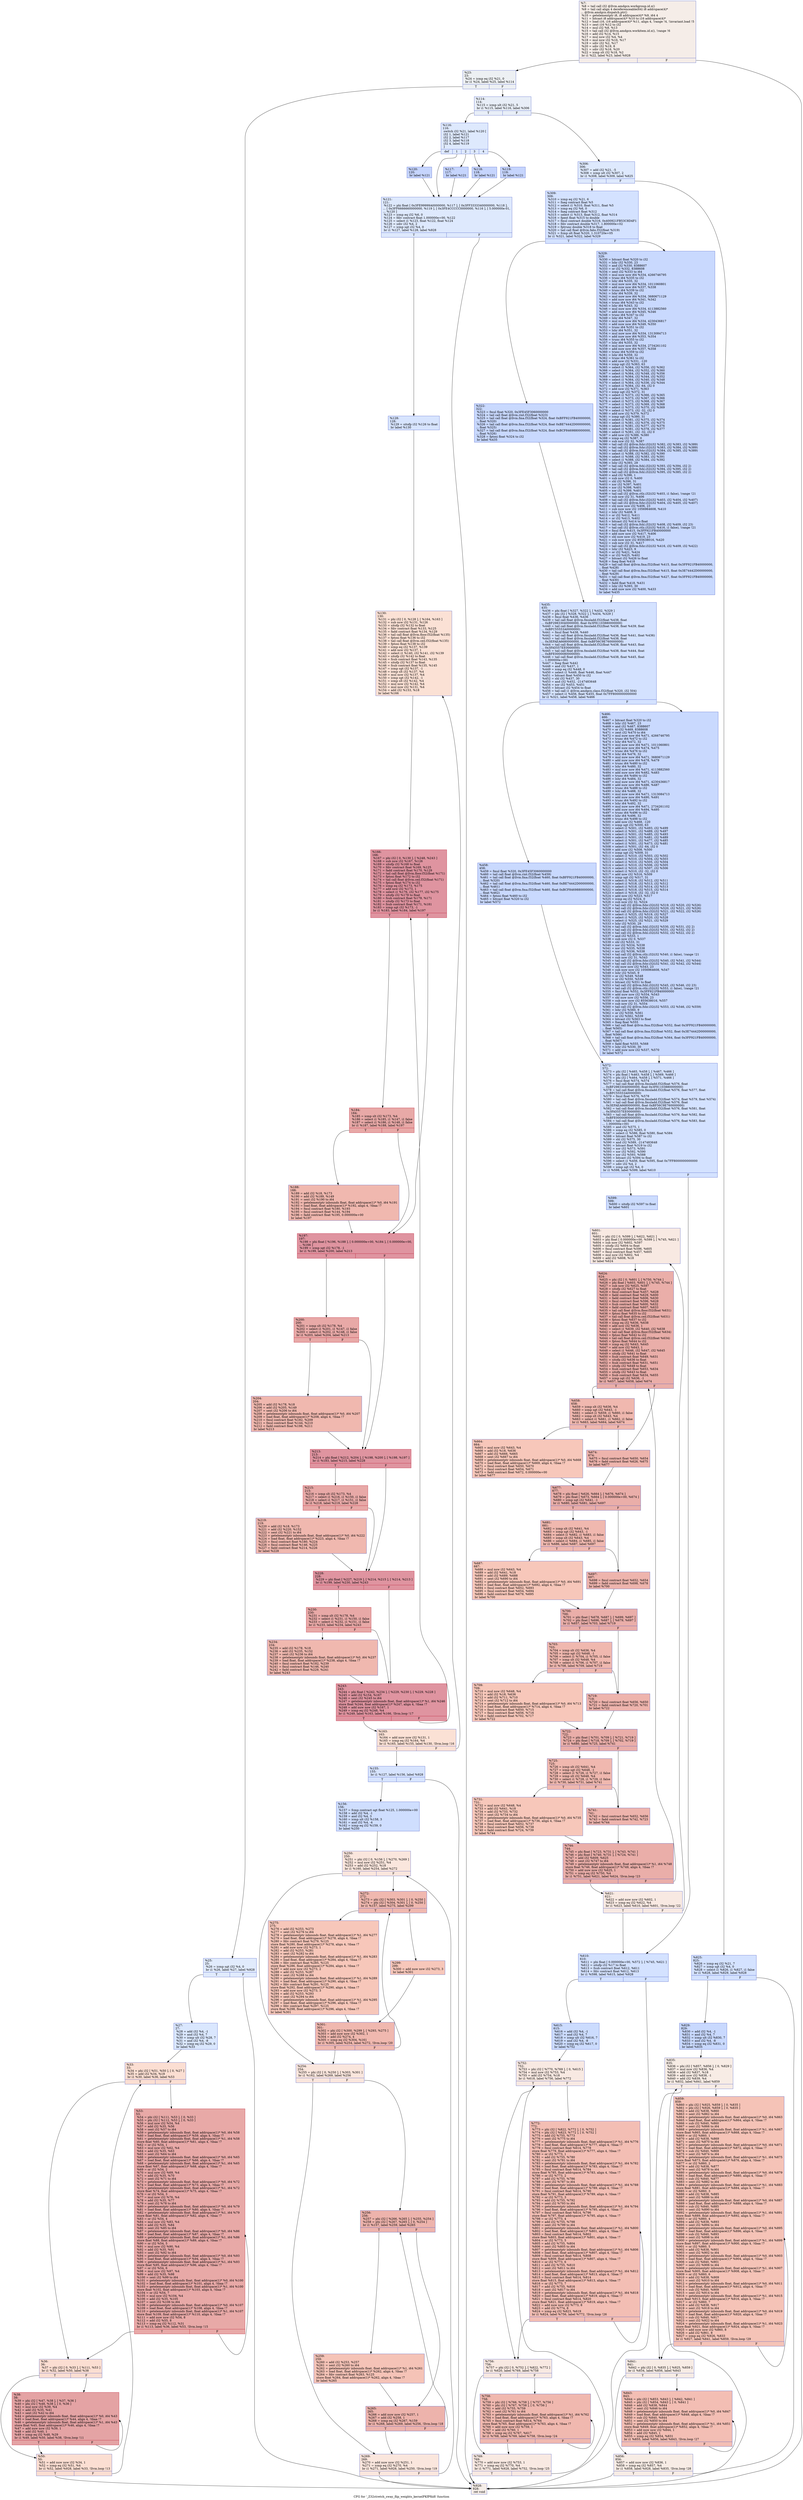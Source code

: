 digraph "CFG for '_Z32stretch_sway_flip_weights_kernelPKfPfiiifi' function" {
	label="CFG for '_Z32stretch_sway_flip_weights_kernelPKfPfiiifi' function";

	Node0x505f500 [shape=record,color="#3d50c3ff", style=filled, fillcolor="#e8d6cc70",label="{%7:\l  %8 = tail call i32 @llvm.amdgcn.workgroup.id.x()\l  %9 = tail call align 4 dereferenceable(64) i8 addrspace(4)*\l... @llvm.amdgcn.dispatch.ptr()\l  %10 = getelementptr i8, i8 addrspace(4)* %9, i64 4\l  %11 = bitcast i8 addrspace(4)* %10 to i16 addrspace(4)*\l  %12 = load i16, i16 addrspace(4)* %11, align 4, !range !4, !invariant.load !5\l  %13 = zext i16 %12 to i32\l  %14 = mul i32 %8, %13\l  %15 = tail call i32 @llvm.amdgcn.workitem.id.x(), !range !6\l  %16 = add i32 %14, %15\l  %17 = mul nsw i32 %4, %4\l  %18 = mul nsw i32 %16, %17\l  %19 = sdiv i32 %2, %17\l  %20 = sdiv i32 %19, 8\l  %21 = sdiv i32 %16, %20\l  %22 = icmp slt i32 %18, %2\l  br i1 %22, label %23, label %928\l|{<s0>T|<s1>F}}"];
	Node0x505f500:s0 -> Node0x5061740;
	Node0x505f500:s1 -> Node0x50617d0;
	Node0x5061740 [shape=record,color="#3d50c3ff", style=filled, fillcolor="#d6dce470",label="{%23:\l23:                                               \l  %24 = icmp eq i32 %21, 0\l  br i1 %24, label %25, label %114\l|{<s0>T|<s1>F}}"];
	Node0x5061740:s0 -> Node0x50619d0;
	Node0x5061740:s1 -> Node0x5061a20;
	Node0x50619d0 [shape=record,color="#3d50c3ff", style=filled, fillcolor="#bbd1f870",label="{%25:\l25:                                               \l  %26 = icmp sgt i32 %4, 0\l  br i1 %26, label %27, label %928\l|{<s0>T|<s1>F}}"];
	Node0x50619d0:s0 -> Node0x5061bf0;
	Node0x50619d0:s1 -> Node0x50617d0;
	Node0x5061bf0 [shape=record,color="#3d50c3ff", style=filled, fillcolor="#abc8fd70",label="{%27:\l27:                                               \l  %28 = add i32 %4, -1\l  %29 = and i32 %4, 7\l  %30 = icmp ult i32 %28, 7\l  %31 = and i32 %4, -8\l  %32 = icmp eq i32 %29, 0\l  br label %33\l}"];
	Node0x5061bf0 -> Node0x5061360;
	Node0x5061360 [shape=record,color="#3d50c3ff", style=filled, fillcolor="#f7b59970",label="{%33:\l33:                                               \l  %34 = phi i32 [ %51, %50 ], [ 0, %27 ]\l  %35 = add i32 %34, %18\l  br i1 %30, label %36, label %53\l|{<s0>T|<s1>F}}"];
	Node0x5061360:s0 -> Node0x5062430;
	Node0x5061360:s1 -> Node0x50624c0;
	Node0x5062430 [shape=record,color="#3d50c3ff", style=filled, fillcolor="#f7b59970",label="{%36:\l36:                                               \l  %37 = phi i32 [ 0, %33 ], [ %111, %53 ]\l  br i1 %32, label %50, label %38\l|{<s0>T|<s1>F}}"];
	Node0x5062430:s0 -> Node0x5062260;
	Node0x5062430:s1 -> Node0x50626e0;
	Node0x50626e0 [shape=record,color="#b70d28ff", style=filled, fillcolor="#c32e3170",label="{%38:\l38:                                               \l  %39 = phi i32 [ %47, %38 ], [ %37, %36 ]\l  %40 = phi i32 [ %48, %38 ], [ 0, %36 ]\l  %41 = mul nsw i32 %39, %4\l  %42 = add i32 %35, %41\l  %43 = sext i32 %42 to i64\l  %44 = getelementptr inbounds float, float addrspace(1)* %0, i64 %43\l  %45 = load float, float addrspace(1)* %44, align 4, !tbaa !7\l  %46 = getelementptr inbounds float, float addrspace(1)* %1, i64 %43\l  store float %45, float addrspace(1)* %46, align 4, !tbaa !7\l  %47 = add nuw nsw i32 %39, 1\l  %48 = add i32 %40, 1\l  %49 = icmp eq i32 %48, %29\l  br i1 %49, label %50, label %38, !llvm.loop !11\l|{<s0>T|<s1>F}}"];
	Node0x50626e0:s0 -> Node0x5062260;
	Node0x50626e0:s1 -> Node0x50626e0;
	Node0x5062260 [shape=record,color="#3d50c3ff", style=filled, fillcolor="#f7b59970",label="{%50:\l50:                                               \l  %51 = add nuw nsw i32 %34, 1\l  %52 = icmp eq i32 %51, %4\l  br i1 %52, label %928, label %33, !llvm.loop !13\l|{<s0>T|<s1>F}}"];
	Node0x5062260:s0 -> Node0x50617d0;
	Node0x5062260:s1 -> Node0x5061360;
	Node0x50624c0 [shape=record,color="#b70d28ff", style=filled, fillcolor="#ca3b3770",label="{%53:\l53:                                               \l  %54 = phi i32 [ %111, %53 ], [ 0, %33 ]\l  %55 = phi i32 [ %112, %53 ], [ 0, %33 ]\l  %56 = mul nsw i32 %54, %4\l  %57 = add i32 %35, %56\l  %58 = sext i32 %57 to i64\l  %59 = getelementptr inbounds float, float addrspace(1)* %0, i64 %58\l  %60 = load float, float addrspace(1)* %59, align 4, !tbaa !7\l  %61 = getelementptr inbounds float, float addrspace(1)* %1, i64 %58\l  store float %60, float addrspace(1)* %61, align 4, !tbaa !7\l  %62 = or i32 %54, 1\l  %63 = mul nsw i32 %62, %4\l  %64 = add i32 %35, %63\l  %65 = sext i32 %64 to i64\l  %66 = getelementptr inbounds float, float addrspace(1)* %0, i64 %65\l  %67 = load float, float addrspace(1)* %66, align 4, !tbaa !7\l  %68 = getelementptr inbounds float, float addrspace(1)* %1, i64 %65\l  store float %67, float addrspace(1)* %68, align 4, !tbaa !7\l  %69 = or i32 %54, 2\l  %70 = mul nsw i32 %69, %4\l  %71 = add i32 %35, %70\l  %72 = sext i32 %71 to i64\l  %73 = getelementptr inbounds float, float addrspace(1)* %0, i64 %72\l  %74 = load float, float addrspace(1)* %73, align 4, !tbaa !7\l  %75 = getelementptr inbounds float, float addrspace(1)* %1, i64 %72\l  store float %74, float addrspace(1)* %75, align 4, !tbaa !7\l  %76 = or i32 %54, 3\l  %77 = mul nsw i32 %76, %4\l  %78 = add i32 %35, %77\l  %79 = sext i32 %78 to i64\l  %80 = getelementptr inbounds float, float addrspace(1)* %0, i64 %79\l  %81 = load float, float addrspace(1)* %80, align 4, !tbaa !7\l  %82 = getelementptr inbounds float, float addrspace(1)* %1, i64 %79\l  store float %81, float addrspace(1)* %82, align 4, !tbaa !7\l  %83 = or i32 %54, 4\l  %84 = mul nsw i32 %83, %4\l  %85 = add i32 %35, %84\l  %86 = sext i32 %85 to i64\l  %87 = getelementptr inbounds float, float addrspace(1)* %0, i64 %86\l  %88 = load float, float addrspace(1)* %87, align 4, !tbaa !7\l  %89 = getelementptr inbounds float, float addrspace(1)* %1, i64 %86\l  store float %88, float addrspace(1)* %89, align 4, !tbaa !7\l  %90 = or i32 %54, 5\l  %91 = mul nsw i32 %90, %4\l  %92 = add i32 %35, %91\l  %93 = sext i32 %92 to i64\l  %94 = getelementptr inbounds float, float addrspace(1)* %0, i64 %93\l  %95 = load float, float addrspace(1)* %94, align 4, !tbaa !7\l  %96 = getelementptr inbounds float, float addrspace(1)* %1, i64 %93\l  store float %95, float addrspace(1)* %96, align 4, !tbaa !7\l  %97 = or i32 %54, 6\l  %98 = mul nsw i32 %97, %4\l  %99 = add i32 %35, %98\l  %100 = sext i32 %99 to i64\l  %101 = getelementptr inbounds float, float addrspace(1)* %0, i64 %100\l  %102 = load float, float addrspace(1)* %101, align 4, !tbaa !7\l  %103 = getelementptr inbounds float, float addrspace(1)* %1, i64 %100\l  store float %102, float addrspace(1)* %103, align 4, !tbaa !7\l  %104 = or i32 %54, 7\l  %105 = mul nsw i32 %104, %4\l  %106 = add i32 %35, %105\l  %107 = sext i32 %106 to i64\l  %108 = getelementptr inbounds float, float addrspace(1)* %0, i64 %107\l  %109 = load float, float addrspace(1)* %108, align 4, !tbaa !7\l  %110 = getelementptr inbounds float, float addrspace(1)* %1, i64 %107\l  store float %109, float addrspace(1)* %110, align 4, !tbaa !7\l  %111 = add nuw nsw i32 %54, 8\l  %112 = add i32 %55, 8\l  %113 = icmp eq i32 %112, %31\l  br i1 %113, label %36, label %53, !llvm.loop !15\l|{<s0>T|<s1>F}}"];
	Node0x50624c0:s0 -> Node0x5062430;
	Node0x50624c0:s1 -> Node0x50624c0;
	Node0x5061a20 [shape=record,color="#3d50c3ff", style=filled, fillcolor="#cbd8ee70",label="{%114:\l114:                                              \l  %115 = icmp ult i32 %21, 5\l  br i1 %115, label %116, label %306\l|{<s0>T|<s1>F}}"];
	Node0x5061a20:s0 -> Node0x5066560;
	Node0x5061a20:s1 -> Node0x50665b0;
	Node0x5066560 [shape=record,color="#3d50c3ff", style=filled, fillcolor="#b5cdfa70",label="{%116:\l116:                                              \l  switch i32 %21, label %120 [\l    i32 1, label %121\l    i32 2, label %117\l    i32 3, label %118\l    i32 4, label %119\l  ]\l|{<s0>def|<s1>1|<s2>2|<s3>3|<s4>4}}"];
	Node0x5066560:s0 -> Node0x50666f0;
	Node0x5066560:s1 -> Node0x5066740;
	Node0x5066560:s2 -> Node0x50667d0;
	Node0x5066560:s3 -> Node0x5066860;
	Node0x5066560:s4 -> Node0x50668f0;
	Node0x50667d0 [shape=record,color="#3d50c3ff", style=filled, fillcolor="#7ea1fa70",label="{%117:\l117:                                              \l  br label %121\l}"];
	Node0x50667d0 -> Node0x5066740;
	Node0x5066860 [shape=record,color="#3d50c3ff", style=filled, fillcolor="#7ea1fa70",label="{%118:\l118:                                              \l  br label %121\l}"];
	Node0x5066860 -> Node0x5066740;
	Node0x50668f0 [shape=record,color="#3d50c3ff", style=filled, fillcolor="#7ea1fa70",label="{%119:\l119:                                              \l  br label %121\l}"];
	Node0x50668f0 -> Node0x5066740;
	Node0x50666f0 [shape=record,color="#3d50c3ff", style=filled, fillcolor="#7ea1fa70",label="{%120:\l120:                                              \l  br label %121\l}"];
	Node0x50666f0 -> Node0x5066740;
	Node0x5066740 [shape=record,color="#3d50c3ff", style=filled, fillcolor="#b5cdfa70",label="{%121:\l121:                                              \l  %122 = phi float [ 0x3FE99999A0000000, %117 ], [ 0x3FF3333340000000, %118 ],\l... [ 0x3FF6666660000000, %119 ], [ 0x3FE4CCCCC0000000, %116 ], [ 5.000000e-01,\l... %120 ]\l  %123 = icmp eq i32 %6, 0\l  %124 = fdiv contract float 1.000000e+00, %122\l  %125 = select i1 %123, float %122, float %124\l  %126 = sdiv i32 %4, 2\l  %127 = icmp sgt i32 %4, 0\l  br i1 %127, label %128, label %928\l|{<s0>T|<s1>F}}"];
	Node0x5066740:s0 -> Node0x5067af0;
	Node0x5066740:s1 -> Node0x50617d0;
	Node0x5067af0 [shape=record,color="#3d50c3ff", style=filled, fillcolor="#a5c3fe70",label="{%128:\l128:                                              \l  %129 = sitofp i32 %126 to float\l  br label %130\l}"];
	Node0x5067af0 -> Node0x5064270;
	Node0x5064270 [shape=record,color="#3d50c3ff", style=filled, fillcolor="#f7bca170",label="{%130:\l130:                                              \l  %131 = phi i32 [ 0, %128 ], [ %164, %163 ]\l  %132 = sub nsw i32 %131, %126\l  %133 = sitofp i32 %132 to float\l  %134 = fdiv contract float %133, %125\l  %135 = fadd contract float %134, %129\l  %136 = tail call float @llvm.floor.f32(float %135)\l  %137 = fptosi float %136 to i32\l  %138 = tail call float @llvm.ceil.f32(float %135)\l  %139 = fptosi float %138 to i32\l  %140 = icmp eq i32 %137, %139\l  %141 = add nsw i32 %137, 1\l  %142 = select i1 %140, i32 %141, i32 %139\l  %143 = sitofp i32 %142 to float\l  %144 = fsub contract float %143, %135\l  %145 = sitofp i32 %137 to float\l  %146 = fsub contract float %135, %145\l  %147 = icmp sgt i32 %137, -1\l  %148 = icmp slt i32 %137, %4\l  %149 = mul nsw i32 %137, %4\l  %150 = icmp sgt i32 %142, -1\l  %151 = icmp slt i32 %142, %4\l  %152 = mul nsw i32 %142, %4\l  %153 = mul nsw i32 %131, %4\l  %154 = add i32 %153, %18\l  br label %166\l}"];
	Node0x5064270 -> Node0x50691f0;
	Node0x50692f0 [shape=record,color="#3d50c3ff", style=filled, fillcolor="#a5c3fe70",label="{%155:\l155:                                              \l  br i1 %127, label %156, label %928\l|{<s0>T|<s1>F}}"];
	Node0x50692f0:s0 -> Node0x5069380;
	Node0x50692f0:s1 -> Node0x50617d0;
	Node0x5069380 [shape=record,color="#3d50c3ff", style=filled, fillcolor="#93b5fe70",label="{%156:\l156:                                              \l  %157 = fcmp contract ogt float %125, 1.000000e+00\l  %158 = add i32 %4, -1\l  %159 = and i32 %4, 3\l  %160 = icmp ult i32 %158, 3\l  %161 = and i32 %4, -4\l  %162 = icmp eq i32 %159, 0\l  br label %250\l}"];
	Node0x5069380 -> Node0x5069810;
	Node0x5064330 [shape=record,color="#3d50c3ff", style=filled, fillcolor="#f7bca170",label="{%163:\l163:                                              \l  %164 = add nuw nsw i32 %131, 1\l  %165 = icmp eq i32 %164, %4\l  br i1 %165, label %155, label %130, !llvm.loop !16\l|{<s0>T|<s1>F}}"];
	Node0x5064330:s0 -> Node0x50692f0;
	Node0x5064330:s1 -> Node0x5064270;
	Node0x50691f0 [shape=record,color="#b70d28ff", style=filled, fillcolor="#b70d2870",label="{%166:\l166:                                              \l  %167 = phi i32 [ 0, %130 ], [ %248, %243 ]\l  %168 = sub nsw i32 %167, %126\l  %169 = sitofp i32 %168 to float\l  %170 = fdiv contract float %169, %125\l  %171 = fadd contract float %170, %129\l  %172 = tail call float @llvm.floor.f32(float %171)\l  %173 = fptosi float %172 to i32\l  %174 = tail call float @llvm.ceil.f32(float %171)\l  %175 = fptosi float %174 to i32\l  %176 = icmp eq i32 %173, %175\l  %177 = add nsw i32 %173, 1\l  %178 = select i1 %176, i32 %177, i32 %175\l  %179 = sitofp i32 %178 to float\l  %180 = fsub contract float %179, %171\l  %181 = sitofp i32 %173 to float\l  %182 = fsub contract float %171, %181\l  %183 = icmp sgt i32 %173, -1\l  br i1 %183, label %184, label %197\l|{<s0>T|<s1>F}}"];
	Node0x50691f0:s0 -> Node0x506a650;
	Node0x50691f0:s1 -> Node0x506a6e0;
	Node0x506a650 [shape=record,color="#b70d28ff", style=filled, fillcolor="#ca3b3770",label="{%184:\l184:                                              \l  %185 = icmp slt i32 %173, %4\l  %186 = select i1 %185, i1 %147, i1 false\l  %187 = select i1 %186, i1 %148, i1 false\l  br i1 %187, label %188, label %197\l|{<s0>T|<s1>F}}"];
	Node0x506a650:s0 -> Node0x506aa10;
	Node0x506a650:s1 -> Node0x506a6e0;
	Node0x506aa10 [shape=record,color="#3d50c3ff", style=filled, fillcolor="#dc5d4a70",label="{%188:\l188:                                              \l  %189 = add i32 %18, %173\l  %190 = add i32 %189, %149\l  %191 = sext i32 %190 to i64\l  %192 = getelementptr inbounds float, float addrspace(1)* %0, i64 %191\l  %193 = load float, float addrspace(1)* %192, align 4, !tbaa !7\l  %194 = fmul contract float %180, %193\l  %195 = fmul contract float %144, %194\l  %196 = fadd contract float %195, 0.000000e+00\l  br label %197\l}"];
	Node0x506aa10 -> Node0x506a6e0;
	Node0x506a6e0 [shape=record,color="#b70d28ff", style=filled, fillcolor="#b70d2870",label="{%197:\l197:                                              \l  %198 = phi float [ %196, %188 ], [ 0.000000e+00, %184 ], [ 0.000000e+00,\l... %166 ]\l  %199 = icmp sgt i32 %178, -1\l  br i1 %199, label %200, label %213\l|{<s0>T|<s1>F}}"];
	Node0x506a6e0:s0 -> Node0x506b160;
	Node0x506a6e0:s1 -> Node0x506b1b0;
	Node0x506b160 [shape=record,color="#b70d28ff", style=filled, fillcolor="#ca3b3770",label="{%200:\l200:                                              \l  %201 = icmp slt i32 %178, %4\l  %202 = select i1 %201, i1 %147, i1 false\l  %203 = select i1 %202, i1 %148, i1 false\l  br i1 %203, label %204, label %213\l|{<s0>T|<s1>F}}"];
	Node0x506b160:s0 -> Node0x506b4e0;
	Node0x506b160:s1 -> Node0x506b1b0;
	Node0x506b4e0 [shape=record,color="#3d50c3ff", style=filled, fillcolor="#dc5d4a70",label="{%204:\l204:                                              \l  %205 = add i32 %178, %18\l  %206 = add i32 %205, %149\l  %207 = sext i32 %206 to i64\l  %208 = getelementptr inbounds float, float addrspace(1)* %0, i64 %207\l  %209 = load float, float addrspace(1)* %208, align 4, !tbaa !7\l  %210 = fmul contract float %182, %209\l  %211 = fmul contract float %144, %210\l  %212 = fadd contract float %198, %211\l  br label %213\l}"];
	Node0x506b4e0 -> Node0x506b1b0;
	Node0x506b1b0 [shape=record,color="#b70d28ff", style=filled, fillcolor="#b70d2870",label="{%213:\l213:                                              \l  %214 = phi float [ %212, %204 ], [ %198, %200 ], [ %198, %197 ]\l  br i1 %183, label %215, label %228\l|{<s0>T|<s1>F}}"];
	Node0x506b1b0:s0 -> Node0x506bb70;
	Node0x506b1b0:s1 -> Node0x506bbc0;
	Node0x506bb70 [shape=record,color="#b70d28ff", style=filled, fillcolor="#ca3b3770",label="{%215:\l215:                                              \l  %216 = icmp slt i32 %173, %4\l  %217 = select i1 %216, i1 %150, i1 false\l  %218 = select i1 %217, i1 %151, i1 false\l  br i1 %218, label %219, label %228\l|{<s0>T|<s1>F}}"];
	Node0x506bb70:s0 -> Node0x506beb0;
	Node0x506bb70:s1 -> Node0x506bbc0;
	Node0x506beb0 [shape=record,color="#3d50c3ff", style=filled, fillcolor="#dc5d4a70",label="{%219:\l219:                                              \l  %220 = add i32 %18, %173\l  %221 = add i32 %220, %152\l  %222 = sext i32 %221 to i64\l  %223 = getelementptr inbounds float, float addrspace(1)* %0, i64 %222\l  %224 = load float, float addrspace(1)* %223, align 4, !tbaa !7\l  %225 = fmul contract float %180, %224\l  %226 = fmul contract float %146, %225\l  %227 = fadd contract float %214, %226\l  br label %228\l}"];
	Node0x506beb0 -> Node0x506bbc0;
	Node0x506bbc0 [shape=record,color="#b70d28ff", style=filled, fillcolor="#b70d2870",label="{%228:\l228:                                              \l  %229 = phi float [ %227, %219 ], [ %214, %215 ], [ %214, %213 ]\l  br i1 %199, label %230, label %243\l|{<s0>T|<s1>F}}"];
	Node0x506bbc0:s0 -> Node0x506c540;
	Node0x506bbc0:s1 -> Node0x5069b90;
	Node0x506c540 [shape=record,color="#b70d28ff", style=filled, fillcolor="#ca3b3770",label="{%230:\l230:                                              \l  %231 = icmp slt i32 %178, %4\l  %232 = select i1 %231, i1 %150, i1 false\l  %233 = select i1 %232, i1 %151, i1 false\l  br i1 %233, label %234, label %243\l|{<s0>T|<s1>F}}"];
	Node0x506c540:s0 -> Node0x506c830;
	Node0x506c540:s1 -> Node0x5069b90;
	Node0x506c830 [shape=record,color="#3d50c3ff", style=filled, fillcolor="#dc5d4a70",label="{%234:\l234:                                              \l  %235 = add i32 %178, %18\l  %236 = add i32 %235, %152\l  %237 = sext i32 %236 to i64\l  %238 = getelementptr inbounds float, float addrspace(1)* %0, i64 %237\l  %239 = load float, float addrspace(1)* %238, align 4, !tbaa !7\l  %240 = fmul contract float %182, %239\l  %241 = fmul contract float %146, %240\l  %242 = fadd contract float %229, %241\l  br label %243\l}"];
	Node0x506c830 -> Node0x5069b90;
	Node0x5069b90 [shape=record,color="#b70d28ff", style=filled, fillcolor="#b70d2870",label="{%243:\l243:                                              \l  %244 = phi float [ %242, %234 ], [ %229, %230 ], [ %229, %228 ]\l  %245 = add i32 %154, %167\l  %246 = sext i32 %245 to i64\l  %247 = getelementptr inbounds float, float addrspace(1)* %1, i64 %246\l  store float %244, float addrspace(1)* %247, align 4, !tbaa !7\l  %248 = add nuw nsw i32 %167, 1\l  %249 = icmp eq i32 %248, %4\l  br i1 %249, label %163, label %166, !llvm.loop !17\l|{<s0>T|<s1>F}}"];
	Node0x5069b90:s0 -> Node0x5064330;
	Node0x5069b90:s1 -> Node0x50691f0;
	Node0x5069810 [shape=record,color="#3d50c3ff", style=filled, fillcolor="#f3c7b170",label="{%250:\l250:                                              \l  %251 = phi i32 [ 0, %156 ], [ %270, %269 ]\l  %252 = mul nsw i32 %251, %4\l  %253 = add i32 %252, %18\l  br i1 %160, label %254, label %272\l|{<s0>T|<s1>F}}"];
	Node0x5069810:s0 -> Node0x506d560;
	Node0x5069810:s1 -> Node0x506d5f0;
	Node0x506d560 [shape=record,color="#3d50c3ff", style=filled, fillcolor="#f3c7b170",label="{%254:\l254:                                              \l  %255 = phi i32 [ 0, %250 ], [ %303, %301 ]\l  br i1 %162, label %269, label %256\l|{<s0>T|<s1>F}}"];
	Node0x506d560:s0 -> Node0x506d340;
	Node0x506d560:s1 -> Node0x506d870;
	Node0x506d870 [shape=record,color="#3d50c3ff", style=filled, fillcolor="#d6524470",label="{%256:\l256:                                              \l  %257 = phi i32 [ %266, %265 ], [ %255, %254 ]\l  %258 = phi i32 [ %267, %265 ], [ 0, %254 ]\l  br i1 %157, label %259, label %265\l|{<s0>T|<s1>F}}"];
	Node0x506d870:s0 -> Node0x5067ed0;
	Node0x506d870:s1 -> Node0x5067c70;
	Node0x5067ed0 [shape=record,color="#3d50c3ff", style=filled, fillcolor="#e8765c70",label="{%259:\l259:                                              \l  %260 = add i32 %253, %257\l  %261 = sext i32 %260 to i64\l  %262 = getelementptr inbounds float, float addrspace(1)* %1, i64 %261\l  %263 = load float, float addrspace(1)* %262, align 4, !tbaa !7\l  %264 = fdiv contract float %263, %125\l  store float %264, float addrspace(1)* %262, align 4, !tbaa !7\l  br label %265\l}"];
	Node0x5067ed0 -> Node0x5067c70;
	Node0x5067c70 [shape=record,color="#3d50c3ff", style=filled, fillcolor="#d6524470",label="{%265:\l265:                                              \l  %266 = add nuw nsw i32 %257, 1\l  %267 = add i32 %258, 1\l  %268 = icmp eq i32 %267, %159\l  br i1 %268, label %269, label %256, !llvm.loop !18\l|{<s0>T|<s1>F}}"];
	Node0x5067c70:s0 -> Node0x506d340;
	Node0x5067c70:s1 -> Node0x506d870;
	Node0x506d340 [shape=record,color="#3d50c3ff", style=filled, fillcolor="#f3c7b170",label="{%269:\l269:                                              \l  %270 = add nuw nsw i32 %251, 1\l  %271 = icmp eq i32 %270, %4\l  br i1 %271, label %928, label %250, !llvm.loop !19\l|{<s0>T|<s1>F}}"];
	Node0x506d340:s0 -> Node0x50617d0;
	Node0x506d340:s1 -> Node0x5069810;
	Node0x506d5f0 [shape=record,color="#3d50c3ff", style=filled, fillcolor="#dc5d4a70",label="{%272:\l272:                                              \l  %273 = phi i32 [ %303, %301 ], [ 0, %250 ]\l  %274 = phi i32 [ %304, %301 ], [ 0, %250 ]\l  br i1 %157, label %275, label %299\l|{<s0>T|<s1>F}}"];
	Node0x506d5f0:s0 -> Node0x506f000;
	Node0x506d5f0:s1 -> Node0x506f050;
	Node0x506f000 [shape=record,color="#3d50c3ff", style=filled, fillcolor="#ec7f6370",label="{%275:\l275:                                              \l  %276 = add i32 %253, %273\l  %277 = sext i32 %276 to i64\l  %278 = getelementptr inbounds float, float addrspace(1)* %1, i64 %277\l  %279 = load float, float addrspace(1)* %278, align 4, !tbaa !7\l  %280 = fdiv contract float %279, %125\l  store float %280, float addrspace(1)* %278, align 4, !tbaa !7\l  %281 = add nuw nsw i32 %273, 1\l  %282 = add i32 %253, %281\l  %283 = sext i32 %282 to i64\l  %284 = getelementptr inbounds float, float addrspace(1)* %1, i64 %283\l  %285 = load float, float addrspace(1)* %284, align 4, !tbaa !7\l  %286 = fdiv contract float %285, %125\l  store float %286, float addrspace(1)* %284, align 4, !tbaa !7\l  %287 = add nuw nsw i32 %273, 2\l  %288 = add i32 %253, %287\l  %289 = sext i32 %288 to i64\l  %290 = getelementptr inbounds float, float addrspace(1)* %1, i64 %289\l  %291 = load float, float addrspace(1)* %290, align 4, !tbaa !7\l  %292 = fdiv contract float %291, %125\l  store float %292, float addrspace(1)* %290, align 4, !tbaa !7\l  %293 = add nuw nsw i32 %273, 3\l  %294 = add i32 %253, %293\l  %295 = sext i32 %294 to i64\l  %296 = getelementptr inbounds float, float addrspace(1)* %1, i64 %295\l  %297 = load float, float addrspace(1)* %296, align 4, !tbaa !7\l  %298 = fdiv contract float %297, %125\l  store float %298, float addrspace(1)* %296, align 4, !tbaa !7\l  br label %301\l}"];
	Node0x506f000 -> Node0x506d730;
	Node0x506f050 [shape=record,color="#3d50c3ff", style=filled, fillcolor="#ec7f6370",label="{%299:\l299:                                              \l  %300 = add nuw nsw i32 %273, 3\l  br label %301\l}"];
	Node0x506f050 -> Node0x506d730;
	Node0x506d730 [shape=record,color="#3d50c3ff", style=filled, fillcolor="#dc5d4a70",label="{%301:\l301:                                              \l  %302 = phi i32 [ %300, %299 ], [ %293, %275 ]\l  %303 = add nuw nsw i32 %302, 1\l  %304 = add i32 %274, 4\l  %305 = icmp eq i32 %304, %161\l  br i1 %305, label %254, label %272, !llvm.loop !20\l|{<s0>T|<s1>F}}"];
	Node0x506d730:s0 -> Node0x506d560;
	Node0x506d730:s1 -> Node0x506d5f0;
	Node0x50665b0 [shape=record,color="#3d50c3ff", style=filled, fillcolor="#b5cdfa70",label="{%306:\l306:                                              \l  %307 = add i32 %21, -5\l  %308 = icmp ult i32 %307, 2\l  br i1 %308, label %309, label %825\l|{<s0>T|<s1>F}}"];
	Node0x50665b0:s0 -> Node0x5070620;
	Node0x50665b0:s1 -> Node0x5070670;
	Node0x5070620 [shape=record,color="#3d50c3ff", style=filled, fillcolor="#9ebeff70",label="{%309:\l309:                                              \l  %310 = icmp eq i32 %21, 6\l  %311 = fneg contract float %5\l  %312 = select i1 %310, float %311, float %5\l  %313 = icmp eq i32 %6, 0\l  %314 = fneg contract float %312\l  %315 = select i1 %313, float %312, float %314\l  %316 = fpext float %315 to double\l  %317 = fmul contract double %316, 0x400921FB53C8D4F1\l  %318 = fdiv contract double %317, 1.800000e+02\l  %319 = fptrunc double %318 to float\l  %320 = tail call float @llvm.fabs.f32(float %319)\l  %321 = fcmp olt float %320, 1.310720e+05\l  br i1 %321, label %322, label %329\l|{<s0>T|<s1>F}}"];
	Node0x5070620:s0 -> Node0x5070f60;
	Node0x5070620:s1 -> Node0x5070ff0;
	Node0x5070f60 [shape=record,color="#3d50c3ff", style=filled, fillcolor="#85a8fc70",label="{%322:\l322:                                              \l  %323 = fmul float %320, 0x3FE45F3060000000\l  %324 = tail call float @llvm.rint.f32(float %323)\l  %325 = tail call float @llvm.fma.f32(float %324, float 0xBFF921FB40000000,\l... float %320)\l  %326 = tail call float @llvm.fma.f32(float %324, float 0xBE74442D00000000,\l... float %325)\l  %327 = tail call float @llvm.fma.f32(float %324, float 0xBCF8469880000000,\l... float %326)\l  %328 = fptosi float %324 to i32\l  br label %435\l}"];
	Node0x5070f60 -> Node0x50719d0;
	Node0x5070ff0 [shape=record,color="#3d50c3ff", style=filled, fillcolor="#85a8fc70",label="{%329:\l329:                                              \l  %330 = bitcast float %320 to i32\l  %331 = lshr i32 %330, 23\l  %332 = and i32 %330, 8388607\l  %333 = or i32 %332, 8388608\l  %334 = zext i32 %333 to i64\l  %335 = mul nuw nsw i64 %334, 4266746795\l  %336 = trunc i64 %335 to i32\l  %337 = lshr i64 %335, 32\l  %338 = mul nuw nsw i64 %334, 1011060801\l  %339 = add nuw nsw i64 %337, %338\l  %340 = trunc i64 %339 to i32\l  %341 = lshr i64 %339, 32\l  %342 = mul nuw nsw i64 %334, 3680671129\l  %343 = add nuw nsw i64 %341, %342\l  %344 = trunc i64 %343 to i32\l  %345 = lshr i64 %343, 32\l  %346 = mul nuw nsw i64 %334, 4113882560\l  %347 = add nuw nsw i64 %345, %346\l  %348 = trunc i64 %347 to i32\l  %349 = lshr i64 %347, 32\l  %350 = mul nuw nsw i64 %334, 4230436817\l  %351 = add nuw nsw i64 %349, %350\l  %352 = trunc i64 %351 to i32\l  %353 = lshr i64 %351, 32\l  %354 = mul nuw nsw i64 %334, 1313084713\l  %355 = add nuw nsw i64 %353, %354\l  %356 = trunc i64 %355 to i32\l  %357 = lshr i64 %355, 32\l  %358 = mul nuw nsw i64 %334, 2734261102\l  %359 = add nuw nsw i64 %357, %358\l  %360 = trunc i64 %359 to i32\l  %361 = lshr i64 %359, 32\l  %362 = trunc i64 %361 to i32\l  %363 = add nsw i32 %331, -120\l  %364 = icmp ugt i32 %363, 63\l  %365 = select i1 %364, i32 %356, i32 %362\l  %366 = select i1 %364, i32 %352, i32 %360\l  %367 = select i1 %364, i32 %348, i32 %356\l  %368 = select i1 %364, i32 %344, i32 %352\l  %369 = select i1 %364, i32 %340, i32 %348\l  %370 = select i1 %364, i32 %336, i32 %344\l  %371 = select i1 %364, i32 -64, i32 0\l  %372 = add nsw i32 %371, %363\l  %373 = icmp ugt i32 %372, 31\l  %374 = select i1 %373, i32 %366, i32 %365\l  %375 = select i1 %373, i32 %367, i32 %366\l  %376 = select i1 %373, i32 %368, i32 %367\l  %377 = select i1 %373, i32 %369, i32 %368\l  %378 = select i1 %373, i32 %370, i32 %369\l  %379 = select i1 %373, i32 -32, i32 0\l  %380 = add nsw i32 %379, %372\l  %381 = icmp ugt i32 %380, 31\l  %382 = select i1 %381, i32 %375, i32 %374\l  %383 = select i1 %381, i32 %376, i32 %375\l  %384 = select i1 %381, i32 %377, i32 %376\l  %385 = select i1 %381, i32 %378, i32 %377\l  %386 = select i1 %381, i32 -32, i32 0\l  %387 = add nsw i32 %386, %380\l  %388 = icmp eq i32 %387, 0\l  %389 = sub nsw i32 32, %387\l  %390 = tail call i32 @llvm.fshr.i32(i32 %382, i32 %383, i32 %389)\l  %391 = tail call i32 @llvm.fshr.i32(i32 %383, i32 %384, i32 %389)\l  %392 = tail call i32 @llvm.fshr.i32(i32 %384, i32 %385, i32 %389)\l  %393 = select i1 %388, i32 %382, i32 %390\l  %394 = select i1 %388, i32 %383, i32 %391\l  %395 = select i1 %388, i32 %384, i32 %392\l  %396 = lshr i32 %393, 29\l  %397 = tail call i32 @llvm.fshl.i32(i32 %393, i32 %394, i32 2)\l  %398 = tail call i32 @llvm.fshl.i32(i32 %394, i32 %395, i32 2)\l  %399 = tail call i32 @llvm.fshl.i32(i32 %395, i32 %385, i32 2)\l  %400 = and i32 %396, 1\l  %401 = sub nsw i32 0, %400\l  %402 = shl i32 %396, 31\l  %403 = xor i32 %397, %401\l  %404 = xor i32 %398, %401\l  %405 = xor i32 %399, %401\l  %406 = tail call i32 @llvm.ctlz.i32(i32 %403, i1 false), !range !21\l  %407 = sub nsw i32 31, %406\l  %408 = tail call i32 @llvm.fshr.i32(i32 %403, i32 %404, i32 %407)\l  %409 = tail call i32 @llvm.fshr.i32(i32 %404, i32 %405, i32 %407)\l  %410 = shl nuw nsw i32 %406, 23\l  %411 = sub nuw nsw i32 1056964608, %410\l  %412 = lshr i32 %408, 9\l  %413 = or i32 %412, %411\l  %414 = or i32 %413, %402\l  %415 = bitcast i32 %414 to float\l  %416 = tail call i32 @llvm.fshl.i32(i32 %408, i32 %409, i32 23)\l  %417 = tail call i32 @llvm.ctlz.i32(i32 %416, i1 false), !range !21\l  %418 = fmul float %415, 0x3FF921FB40000000\l  %419 = add nuw nsw i32 %417, %406\l  %420 = shl nuw nsw i32 %419, 23\l  %421 = sub nuw nsw i32 855638016, %420\l  %422 = sub nsw i32 31, %417\l  %423 = tail call i32 @llvm.fshr.i32(i32 %416, i32 %409, i32 %422)\l  %424 = lshr i32 %423, 9\l  %425 = or i32 %421, %424\l  %426 = or i32 %425, %402\l  %427 = bitcast i32 %426 to float\l  %428 = fneg float %418\l  %429 = tail call float @llvm.fma.f32(float %415, float 0x3FF921FB40000000,\l... float %428)\l  %430 = tail call float @llvm.fma.f32(float %415, float 0x3E74442D00000000,\l... float %429)\l  %431 = tail call float @llvm.fma.f32(float %427, float 0x3FF921FB40000000,\l... float %430)\l  %432 = fadd float %418, %431\l  %433 = lshr i32 %393, 30\l  %434 = add nuw nsw i32 %400, %433\l  br label %435\l}"];
	Node0x5070ff0 -> Node0x50719d0;
	Node0x50719d0 [shape=record,color="#3d50c3ff", style=filled, fillcolor="#9ebeff70",label="{%435:\l435:                                              \l  %436 = phi float [ %327, %322 ], [ %432, %329 ]\l  %437 = phi i32 [ %328, %322 ], [ %434, %329 ]\l  %438 = fmul float %436, %436\l  %439 = tail call float @llvm.fmuladd.f32(float %438, float\l... 0xBF29833040000000, float 0x3F81103880000000)\l  %440 = tail call float @llvm.fmuladd.f32(float %438, float %439, float\l... 0xBFC55553A0000000)\l  %441 = fmul float %438, %440\l  %442 = tail call float @llvm.fmuladd.f32(float %436, float %441, float %436)\l  %443 = tail call float @llvm.fmuladd.f32(float %438, float\l... 0x3EFAEA6680000000, float 0xBF56C9E760000000)\l  %444 = tail call float @llvm.fmuladd.f32(float %438, float %443, float\l... 0x3FA5557EE0000000)\l  %445 = tail call float @llvm.fmuladd.f32(float %438, float %444, float\l... 0xBFE0000080000000)\l  %446 = tail call float @llvm.fmuladd.f32(float %438, float %445, float\l... 1.000000e+00)\l  %447 = fneg float %442\l  %448 = and i32 %437, 1\l  %449 = icmp eq i32 %448, 0\l  %450 = select i1 %449, float %446, float %447\l  %451 = bitcast float %450 to i32\l  %452 = shl i32 %437, 30\l  %453 = and i32 %452, -2147483648\l  %454 = xor i32 %453, %451\l  %455 = bitcast i32 %454 to float\l  %456 = tail call i1 @llvm.amdgcn.class.f32(float %320, i32 504)\l  %457 = select i1 %456, float %455, float 0x7FF8000000000000\l  br i1 %321, label %458, label %466\l|{<s0>T|<s1>F}}"];
	Node0x50719d0:s0 -> Node0x5078570;
	Node0x50719d0:s1 -> Node0x5078600;
	Node0x5078570 [shape=record,color="#3d50c3ff", style=filled, fillcolor="#85a8fc70",label="{%458:\l458:                                              \l  %459 = fmul float %320, 0x3FE45F3060000000\l  %460 = tail call float @llvm.rint.f32(float %459)\l  %461 = tail call float @llvm.fma.f32(float %460, float 0xBFF921FB40000000,\l... float %320)\l  %462 = tail call float @llvm.fma.f32(float %460, float 0xBE74442D00000000,\l... float %461)\l  %463 = tail call float @llvm.fma.f32(float %460, float 0xBCF8469880000000,\l... float %462)\l  %464 = fptosi float %460 to i32\l  %465 = bitcast float %320 to i32\l  br label %572\l}"];
	Node0x5078570 -> Node0x5078d90;
	Node0x5078600 [shape=record,color="#3d50c3ff", style=filled, fillcolor="#85a8fc70",label="{%466:\l466:                                              \l  %467 = bitcast float %320 to i32\l  %468 = lshr i32 %467, 23\l  %469 = and i32 %467, 8388607\l  %470 = or i32 %469, 8388608\l  %471 = zext i32 %470 to i64\l  %472 = mul nuw nsw i64 %471, 4266746795\l  %473 = trunc i64 %472 to i32\l  %474 = lshr i64 %472, 32\l  %475 = mul nuw nsw i64 %471, 1011060801\l  %476 = add nuw nsw i64 %474, %475\l  %477 = trunc i64 %476 to i32\l  %478 = lshr i64 %476, 32\l  %479 = mul nuw nsw i64 %471, 3680671129\l  %480 = add nuw nsw i64 %478, %479\l  %481 = trunc i64 %480 to i32\l  %482 = lshr i64 %480, 32\l  %483 = mul nuw nsw i64 %471, 4113882560\l  %484 = add nuw nsw i64 %482, %483\l  %485 = trunc i64 %484 to i32\l  %486 = lshr i64 %484, 32\l  %487 = mul nuw nsw i64 %471, 4230436817\l  %488 = add nuw nsw i64 %486, %487\l  %489 = trunc i64 %488 to i32\l  %490 = lshr i64 %488, 32\l  %491 = mul nuw nsw i64 %471, 1313084713\l  %492 = add nuw nsw i64 %490, %491\l  %493 = trunc i64 %492 to i32\l  %494 = lshr i64 %492, 32\l  %495 = mul nuw nsw i64 %471, 2734261102\l  %496 = add nuw nsw i64 %494, %495\l  %497 = trunc i64 %496 to i32\l  %498 = lshr i64 %496, 32\l  %499 = trunc i64 %498 to i32\l  %500 = add nsw i32 %468, -120\l  %501 = icmp ugt i32 %500, 63\l  %502 = select i1 %501, i32 %493, i32 %499\l  %503 = select i1 %501, i32 %489, i32 %497\l  %504 = select i1 %501, i32 %485, i32 %493\l  %505 = select i1 %501, i32 %481, i32 %489\l  %506 = select i1 %501, i32 %477, i32 %485\l  %507 = select i1 %501, i32 %473, i32 %481\l  %508 = select i1 %501, i32 -64, i32 0\l  %509 = add nsw i32 %508, %500\l  %510 = icmp ugt i32 %509, 31\l  %511 = select i1 %510, i32 %503, i32 %502\l  %512 = select i1 %510, i32 %504, i32 %503\l  %513 = select i1 %510, i32 %505, i32 %504\l  %514 = select i1 %510, i32 %506, i32 %505\l  %515 = select i1 %510, i32 %507, i32 %506\l  %516 = select i1 %510, i32 -32, i32 0\l  %517 = add nsw i32 %516, %509\l  %518 = icmp ugt i32 %517, 31\l  %519 = select i1 %518, i32 %512, i32 %511\l  %520 = select i1 %518, i32 %513, i32 %512\l  %521 = select i1 %518, i32 %514, i32 %513\l  %522 = select i1 %518, i32 %515, i32 %514\l  %523 = select i1 %518, i32 -32, i32 0\l  %524 = add nsw i32 %523, %517\l  %525 = icmp eq i32 %524, 0\l  %526 = sub nsw i32 32, %524\l  %527 = tail call i32 @llvm.fshr.i32(i32 %519, i32 %520, i32 %526)\l  %528 = tail call i32 @llvm.fshr.i32(i32 %520, i32 %521, i32 %526)\l  %529 = tail call i32 @llvm.fshr.i32(i32 %521, i32 %522, i32 %526)\l  %530 = select i1 %525, i32 %519, i32 %527\l  %531 = select i1 %525, i32 %520, i32 %528\l  %532 = select i1 %525, i32 %521, i32 %529\l  %533 = lshr i32 %530, 29\l  %534 = tail call i32 @llvm.fshl.i32(i32 %530, i32 %531, i32 2)\l  %535 = tail call i32 @llvm.fshl.i32(i32 %531, i32 %532, i32 2)\l  %536 = tail call i32 @llvm.fshl.i32(i32 %532, i32 %522, i32 2)\l  %537 = and i32 %533, 1\l  %538 = sub nsw i32 0, %537\l  %539 = shl i32 %533, 31\l  %540 = xor i32 %534, %538\l  %541 = xor i32 %535, %538\l  %542 = xor i32 %536, %538\l  %543 = tail call i32 @llvm.ctlz.i32(i32 %540, i1 false), !range !21\l  %544 = sub nsw i32 31, %543\l  %545 = tail call i32 @llvm.fshr.i32(i32 %540, i32 %541, i32 %544)\l  %546 = tail call i32 @llvm.fshr.i32(i32 %541, i32 %542, i32 %544)\l  %547 = shl nuw nsw i32 %543, 23\l  %548 = sub nuw nsw i32 1056964608, %547\l  %549 = lshr i32 %545, 9\l  %550 = or i32 %549, %548\l  %551 = or i32 %550, %539\l  %552 = bitcast i32 %551 to float\l  %553 = tail call i32 @llvm.fshl.i32(i32 %545, i32 %546, i32 23)\l  %554 = tail call i32 @llvm.ctlz.i32(i32 %553, i1 false), !range !21\l  %555 = fmul float %552, 0x3FF921FB40000000\l  %556 = add nuw nsw i32 %554, %543\l  %557 = shl nuw nsw i32 %556, 23\l  %558 = sub nuw nsw i32 855638016, %557\l  %559 = sub nsw i32 31, %554\l  %560 = tail call i32 @llvm.fshr.i32(i32 %553, i32 %546, i32 %559)\l  %561 = lshr i32 %560, 9\l  %562 = or i32 %558, %561\l  %563 = or i32 %562, %539\l  %564 = bitcast i32 %563 to float\l  %565 = fneg float %555\l  %566 = tail call float @llvm.fma.f32(float %552, float 0x3FF921FB40000000,\l... float %565)\l  %567 = tail call float @llvm.fma.f32(float %552, float 0x3E74442D00000000,\l... float %566)\l  %568 = tail call float @llvm.fma.f32(float %564, float 0x3FF921FB40000000,\l... float %567)\l  %569 = fadd float %555, %568\l  %570 = lshr i32 %530, 30\l  %571 = add nuw nsw i32 %537, %570\l  br label %572\l}"];
	Node0x5078600 -> Node0x5078d90;
	Node0x5078d90 [shape=record,color="#3d50c3ff", style=filled, fillcolor="#9ebeff70",label="{%572:\l572:                                              \l  %573 = phi i32 [ %465, %458 ], [ %467, %466 ]\l  %574 = phi float [ %463, %458 ], [ %569, %466 ]\l  %575 = phi i32 [ %464, %458 ], [ %571, %466 ]\l  %576 = fmul float %574, %574\l  %577 = tail call float @llvm.fmuladd.f32(float %576, float\l... 0xBF29833040000000, float 0x3F81103880000000)\l  %578 = tail call float @llvm.fmuladd.f32(float %576, float %577, float\l... 0xBFC55553A0000000)\l  %579 = fmul float %576, %578\l  %580 = tail call float @llvm.fmuladd.f32(float %574, float %579, float %574)\l  %581 = tail call float @llvm.fmuladd.f32(float %576, float\l... 0x3EFAEA6680000000, float 0xBF56C9E760000000)\l  %582 = tail call float @llvm.fmuladd.f32(float %576, float %581, float\l... 0x3FA5557EE0000000)\l  %583 = tail call float @llvm.fmuladd.f32(float %576, float %582, float\l... 0xBFE0000080000000)\l  %584 = tail call float @llvm.fmuladd.f32(float %576, float %583, float\l... 1.000000e+00)\l  %585 = and i32 %575, 1\l  %586 = icmp eq i32 %585, 0\l  %587 = select i1 %586, float %580, float %584\l  %588 = bitcast float %587 to i32\l  %589 = shl i32 %575, 30\l  %590 = and i32 %589, -2147483648\l  %591 = bitcast float %319 to i32\l  %592 = xor i32 %573, %591\l  %593 = xor i32 %592, %590\l  %594 = xor i32 %593, %588\l  %595 = bitcast i32 %594 to float\l  %596 = select i1 %456, float %595, float 0x7FF8000000000000\l  %597 = sdiv i32 %4, 2\l  %598 = icmp sgt i32 %4, 0\l  br i1 %598, label %599, label %610\l|{<s0>T|<s1>F}}"];
	Node0x5078d90:s0 -> Node0x507f730;
	Node0x5078d90:s1 -> Node0x507f780;
	Node0x507f730 [shape=record,color="#3d50c3ff", style=filled, fillcolor="#8caffe70",label="{%599:\l599:                                              \l  %600 = sitofp i32 %597 to float\l  br label %601\l}"];
	Node0x507f730 -> Node0x507f930;
	Node0x507f930 [shape=record,color="#3d50c3ff", style=filled, fillcolor="#efcebd70",label="{%601:\l601:                                              \l  %602 = phi i32 [ 0, %599 ], [ %622, %621 ]\l  %603 = phi float [ 0.000000e+00, %599 ], [ %745, %621 ]\l  %604 = sub nsw i32 %602, %597\l  %605 = sitofp i32 %604 to float\l  %606 = fmul contract float %596, %605\l  %607 = fmul contract float %457, %605\l  %608 = mul nsw i32 %602, %4\l  %609 = add i32 %608, %18\l  br label %624\l}"];
	Node0x507f930 -> Node0x507ff60;
	Node0x507f780 [shape=record,color="#3d50c3ff", style=filled, fillcolor="#9ebeff70",label="{%610:\l610:                                              \l  %611 = phi float [ 0.000000e+00, %572 ], [ %745, %621 ]\l  %612 = sitofp i32 %17 to float\l  %613 = fsub contract float %612, %611\l  %614 = fdiv contract float %612, %613\l  br i1 %598, label %615, label %928\l|{<s0>T|<s1>F}}"];
	Node0x507f780:s0 -> Node0x50802a0;
	Node0x507f780:s1 -> Node0x50617d0;
	Node0x50802a0 [shape=record,color="#3d50c3ff", style=filled, fillcolor="#8caffe70",label="{%615:\l615:                                              \l  %616 = add i32 %4, -1\l  %617 = and i32 %4, 7\l  %618 = icmp ult i32 %616, 7\l  %619 = and i32 %4, -8\l  %620 = icmp eq i32 %617, 0\l  br label %752\l}"];
	Node0x50802a0 -> Node0x5080670;
	Node0x507f9f0 [shape=record,color="#3d50c3ff", style=filled, fillcolor="#efcebd70",label="{%621:\l621:                                              \l  %622 = add nuw nsw i32 %602, 1\l  %623 = icmp eq i32 %622, %4\l  br i1 %623, label %610, label %601, !llvm.loop !22\l|{<s0>T|<s1>F}}"];
	Node0x507f9f0:s0 -> Node0x507f780;
	Node0x507f9f0:s1 -> Node0x507f930;
	Node0x507ff60 [shape=record,color="#3d50c3ff", style=filled, fillcolor="#d0473d70",label="{%624:\l624:                                              \l  %625 = phi i32 [ 0, %601 ], [ %750, %744 ]\l  %626 = phi float [ %603, %601 ], [ %745, %744 ]\l  %627 = sub nsw i32 %625, %597\l  %628 = sitofp i32 %627 to float\l  %629 = fmul contract float %457, %628\l  %630 = fadd contract float %629, %600\l  %631 = fadd contract float %606, %630\l  %632 = fmul contract float %596, %628\l  %633 = fsub contract float %600, %632\l  %634 = fadd contract float %607, %633\l  %635 = tail call float @llvm.floor.f32(float %631)\l  %636 = fptosi float %635 to i32\l  %637 = tail call float @llvm.ceil.f32(float %631)\l  %638 = fptosi float %637 to i32\l  %639 = icmp eq i32 %636, %638\l  %640 = add nsw i32 %636, 1\l  %641 = select i1 %639, i32 %640, i32 %638\l  %642 = tail call float @llvm.floor.f32(float %634)\l  %643 = fptosi float %642 to i32\l  %644 = tail call float @llvm.ceil.f32(float %634)\l  %645 = fptosi float %644 to i32\l  %646 = icmp eq i32 %643, %645\l  %647 = add nsw i32 %643, 1\l  %648 = select i1 %646, i32 %647, i32 %645\l  %649 = sitofp i32 %641 to float\l  %650 = fsub contract float %649, %631\l  %651 = sitofp i32 %636 to float\l  %652 = fsub contract float %631, %651\l  %653 = sitofp i32 %648 to float\l  %654 = fsub contract float %653, %634\l  %655 = sitofp i32 %643 to float\l  %656 = fsub contract float %634, %655\l  %657 = icmp sgt i32 %636, -1\l  br i1 %657, label %658, label %674\l|{<s0>T|<s1>F}}"];
	Node0x507ff60:s0 -> Node0x5082830;
	Node0x507ff60:s1 -> Node0x5082880;
	Node0x5082830 [shape=record,color="#3d50c3ff", style=filled, fillcolor="#dc5d4a70",label="{%658:\l658:                                              \l  %659 = icmp slt i32 %636, %4\l  %660 = icmp sgt i32 %643, -1\l  %661 = select i1 %659, i1 %660, i1 false\l  %662 = icmp slt i32 %643, %4\l  %663 = select i1 %661, i1 %662, i1 false\l  br i1 %663, label %664, label %674\l|{<s0>T|<s1>F}}"];
	Node0x5082830:s0 -> Node0x5082cd0;
	Node0x5082830:s1 -> Node0x5082880;
	Node0x5082cd0 [shape=record,color="#3d50c3ff", style=filled, fillcolor="#ec7f6370",label="{%664:\l664:                                              \l  %665 = mul nsw i32 %643, %4\l  %666 = add i32 %18, %636\l  %667 = add i32 %666, %665\l  %668 = sext i32 %667 to i64\l  %669 = getelementptr inbounds float, float addrspace(1)* %0, i64 %668\l  %670 = load float, float addrspace(1)* %669, align 4, !tbaa !7\l  %671 = fmul contract float %650, %670\l  %672 = fmul contract float %654, %671\l  %673 = fadd contract float %672, 0.000000e+00\l  br label %677\l}"];
	Node0x5082cd0 -> Node0x50832b0;
	Node0x5082880 [shape=record,color="#3d50c3ff", style=filled, fillcolor="#d8564670",label="{%674:\l674:                                              \l  %675 = fmul contract float %650, %654\l  %676 = fadd contract float %626, %675\l  br label %677\l}"];
	Node0x5082880 -> Node0x50832b0;
	Node0x50832b0 [shape=record,color="#3d50c3ff", style=filled, fillcolor="#d0473d70",label="{%677:\l677:                                              \l  %678 = phi float [ %626, %664 ], [ %676, %674 ]\l  %679 = phi float [ %673, %664 ], [ 0.000000e+00, %674 ]\l  %680 = icmp sgt i32 %641, -1\l  br i1 %680, label %681, label %697\l|{<s0>T|<s1>F}}"];
	Node0x50832b0:s0 -> Node0x50836f0;
	Node0x50832b0:s1 -> Node0x5083740;
	Node0x50836f0 [shape=record,color="#3d50c3ff", style=filled, fillcolor="#dc5d4a70",label="{%681:\l681:                                              \l  %682 = icmp slt i32 %641, %4\l  %683 = icmp sgt i32 %643, -1\l  %684 = select i1 %682, i1 %683, i1 false\l  %685 = icmp slt i32 %643, %4\l  %686 = select i1 %684, i1 %685, i1 false\l  br i1 %686, label %687, label %697\l|{<s0>T|<s1>F}}"];
	Node0x50836f0:s0 -> Node0x5083b50;
	Node0x50836f0:s1 -> Node0x5083740;
	Node0x5083b50 [shape=record,color="#3d50c3ff", style=filled, fillcolor="#ec7f6370",label="{%687:\l687:                                              \l  %688 = mul nsw i32 %643, %4\l  %689 = add i32 %641, %18\l  %690 = add i32 %689, %688\l  %691 = sext i32 %690 to i64\l  %692 = getelementptr inbounds float, float addrspace(1)* %0, i64 %691\l  %693 = load float, float addrspace(1)* %692, align 4, !tbaa !7\l  %694 = fmul contract float %652, %693\l  %695 = fmul contract float %654, %694\l  %696 = fadd contract float %679, %695\l  br label %700\l}"];
	Node0x5083b50 -> Node0x5084130;
	Node0x5083740 [shape=record,color="#3d50c3ff", style=filled, fillcolor="#d8564670",label="{%697:\l697:                                              \l  %698 = fmul contract float %652, %654\l  %699 = fadd contract float %698, %678\l  br label %700\l}"];
	Node0x5083740 -> Node0x5084130;
	Node0x5084130 [shape=record,color="#3d50c3ff", style=filled, fillcolor="#d0473d70",label="{%700:\l700:                                              \l  %701 = phi float [ %678, %687 ], [ %699, %697 ]\l  %702 = phi float [ %696, %687 ], [ %679, %697 ]\l  br i1 %657, label %703, label %719\l|{<s0>T|<s1>F}}"];
	Node0x5084130:s0 -> Node0x50844e0;
	Node0x5084130:s1 -> Node0x5084530;
	Node0x50844e0 [shape=record,color="#3d50c3ff", style=filled, fillcolor="#dc5d4a70",label="{%703:\l703:                                              \l  %704 = icmp slt i32 %636, %4\l  %705 = icmp sgt i32 %648, -1\l  %706 = select i1 %704, i1 %705, i1 false\l  %707 = icmp slt i32 %648, %4\l  %708 = select i1 %706, i1 %707, i1 false\l  br i1 %708, label %709, label %719\l|{<s0>T|<s1>F}}"];
	Node0x50844e0:s0 -> Node0x5084940;
	Node0x50844e0:s1 -> Node0x5084530;
	Node0x5084940 [shape=record,color="#3d50c3ff", style=filled, fillcolor="#ec7f6370",label="{%709:\l709:                                              \l  %710 = mul nsw i32 %648, %4\l  %711 = add i32 %18, %636\l  %712 = add i32 %711, %710\l  %713 = sext i32 %712 to i64\l  %714 = getelementptr inbounds float, float addrspace(1)* %0, i64 %713\l  %715 = load float, float addrspace(1)* %714, align 4, !tbaa !7\l  %716 = fmul contract float %650, %715\l  %717 = fmul contract float %656, %716\l  %718 = fadd contract float %702, %717\l  br label %722\l}"];
	Node0x5084940 -> Node0x5084f20;
	Node0x5084530 [shape=record,color="#3d50c3ff", style=filled, fillcolor="#d8564670",label="{%719:\l719:                                              \l  %720 = fmul contract float %656, %650\l  %721 = fadd contract float %720, %701\l  br label %722\l}"];
	Node0x5084530 -> Node0x5084f20;
	Node0x5084f20 [shape=record,color="#3d50c3ff", style=filled, fillcolor="#d0473d70",label="{%722:\l722:                                              \l  %723 = phi float [ %701, %709 ], [ %721, %719 ]\l  %724 = phi float [ %718, %709 ], [ %702, %719 ]\l  br i1 %680, label %725, label %741\l|{<s0>T|<s1>F}}"];
	Node0x5084f20:s0 -> Node0x50852d0;
	Node0x5084f20:s1 -> Node0x5085320;
	Node0x50852d0 [shape=record,color="#3d50c3ff", style=filled, fillcolor="#dc5d4a70",label="{%725:\l725:                                              \l  %726 = icmp slt i32 %641, %4\l  %727 = icmp sgt i32 %648, -1\l  %728 = select i1 %726, i1 %727, i1 false\l  %729 = icmp slt i32 %648, %4\l  %730 = select i1 %728, i1 %729, i1 false\l  br i1 %730, label %731, label %741\l|{<s0>T|<s1>F}}"];
	Node0x50852d0:s0 -> Node0x5085730;
	Node0x50852d0:s1 -> Node0x5085320;
	Node0x5085730 [shape=record,color="#3d50c3ff", style=filled, fillcolor="#ec7f6370",label="{%731:\l731:                                              \l  %732 = mul nsw i32 %648, %4\l  %733 = add i32 %641, %18\l  %734 = add i32 %733, %732\l  %735 = sext i32 %734 to i64\l  %736 = getelementptr inbounds float, float addrspace(1)* %0, i64 %735\l  %737 = load float, float addrspace(1)* %736, align 4, !tbaa !7\l  %738 = fmul contract float %652, %737\l  %739 = fmul contract float %656, %738\l  %740 = fadd contract float %724, %739\l  br label %744\l}"];
	Node0x5085730 -> Node0x50602f0;
	Node0x5085320 [shape=record,color="#3d50c3ff", style=filled, fillcolor="#d8564670",label="{%741:\l741:                                              \l  %742 = fmul contract float %652, %656\l  %743 = fadd contract float %742, %723\l  br label %744\l}"];
	Node0x5085320 -> Node0x50602f0;
	Node0x50602f0 [shape=record,color="#3d50c3ff", style=filled, fillcolor="#d0473d70",label="{%744:\l744:                                              \l  %745 = phi float [ %723, %731 ], [ %743, %741 ]\l  %746 = phi float [ %740, %731 ], [ %724, %741 ]\l  %747 = add i32 %609, %625\l  %748 = sext i32 %747 to i64\l  %749 = getelementptr inbounds float, float addrspace(1)* %1, i64 %748\l  store float %746, float addrspace(1)* %749, align 4, !tbaa !7\l  %750 = add nuw nsw i32 %625, 1\l  %751 = icmp eq i32 %750, %4\l  br i1 %751, label %621, label %624, !llvm.loop !23\l|{<s0>T|<s1>F}}"];
	Node0x50602f0:s0 -> Node0x507f9f0;
	Node0x50602f0:s1 -> Node0x507ff60;
	Node0x5080670 [shape=record,color="#3d50c3ff", style=filled, fillcolor="#efcebd70",label="{%752:\l752:                                              \l  %753 = phi i32 [ %770, %769 ], [ 0, %615 ]\l  %754 = mul nsw i32 %753, %4\l  %755 = add i32 %754, %18\l  br i1 %618, label %756, label %772\l|{<s0>T|<s1>F}}"];
	Node0x5080670:s0 -> Node0x50633d0;
	Node0x5080670:s1 -> Node0x5063420;
	Node0x50633d0 [shape=record,color="#3d50c3ff", style=filled, fillcolor="#efcebd70",label="{%756:\l756:                                              \l  %757 = phi i32 [ 0, %752 ], [ %822, %772 ]\l  br i1 %620, label %769, label %758\l|{<s0>T|<s1>F}}"];
	Node0x50633d0:s0 -> Node0x50631b0;
	Node0x50633d0:s1 -> Node0x5086960;
	Node0x5086960 [shape=record,color="#3d50c3ff", style=filled, fillcolor="#dc5d4a70",label="{%758:\l758:                                              \l  %759 = phi i32 [ %766, %758 ], [ %757, %756 ]\l  %760 = phi i32 [ %767, %758 ], [ 0, %756 ]\l  %761 = add i32 %755, %759\l  %762 = sext i32 %761 to i64\l  %763 = getelementptr inbounds float, float addrspace(1)* %1, i64 %762\l  %764 = load float, float addrspace(1)* %763, align 4, !tbaa !7\l  %765 = fmul contract float %614, %764\l  store float %765, float addrspace(1)* %763, align 4, !tbaa !7\l  %766 = add nuw nsw i32 %759, 1\l  %767 = add i32 %760, 1\l  %768 = icmp eq i32 %767, %617\l  br i1 %768, label %769, label %758, !llvm.loop !24\l|{<s0>T|<s1>F}}"];
	Node0x5086960:s0 -> Node0x50631b0;
	Node0x5086960:s1 -> Node0x5086960;
	Node0x50631b0 [shape=record,color="#3d50c3ff", style=filled, fillcolor="#efcebd70",label="{%769:\l769:                                              \l  %770 = add nuw nsw i32 %753, 1\l  %771 = icmp eq i32 %770, %4\l  br i1 %771, label %928, label %752, !llvm.loop !25\l|{<s0>T|<s1>F}}"];
	Node0x50631b0:s0 -> Node0x50617d0;
	Node0x50631b0:s1 -> Node0x5080670;
	Node0x5063420 [shape=record,color="#3d50c3ff", style=filled, fillcolor="#e36c5570",label="{%772:\l772:                                              \l  %773 = phi i32 [ %822, %772 ], [ 0, %752 ]\l  %774 = phi i32 [ %823, %772 ], [ 0, %752 ]\l  %775 = add i32 %755, %773\l  %776 = sext i32 %775 to i64\l  %777 = getelementptr inbounds float, float addrspace(1)* %1, i64 %776\l  %778 = load float, float addrspace(1)* %777, align 4, !tbaa !7\l  %779 = fmul contract float %614, %778\l  store float %779, float addrspace(1)* %777, align 4, !tbaa !7\l  %780 = or i32 %773, 1\l  %781 = add i32 %755, %780\l  %782 = sext i32 %781 to i64\l  %783 = getelementptr inbounds float, float addrspace(1)* %1, i64 %782\l  %784 = load float, float addrspace(1)* %783, align 4, !tbaa !7\l  %785 = fmul contract float %614, %784\l  store float %785, float addrspace(1)* %783, align 4, !tbaa !7\l  %786 = or i32 %773, 2\l  %787 = add i32 %755, %786\l  %788 = sext i32 %787 to i64\l  %789 = getelementptr inbounds float, float addrspace(1)* %1, i64 %788\l  %790 = load float, float addrspace(1)* %789, align 4, !tbaa !7\l  %791 = fmul contract float %614, %790\l  store float %791, float addrspace(1)* %789, align 4, !tbaa !7\l  %792 = or i32 %773, 3\l  %793 = add i32 %755, %792\l  %794 = sext i32 %793 to i64\l  %795 = getelementptr inbounds float, float addrspace(1)* %1, i64 %794\l  %796 = load float, float addrspace(1)* %795, align 4, !tbaa !7\l  %797 = fmul contract float %614, %796\l  store float %797, float addrspace(1)* %795, align 4, !tbaa !7\l  %798 = or i32 %773, 4\l  %799 = add i32 %755, %798\l  %800 = sext i32 %799 to i64\l  %801 = getelementptr inbounds float, float addrspace(1)* %1, i64 %800\l  %802 = load float, float addrspace(1)* %801, align 4, !tbaa !7\l  %803 = fmul contract float %614, %802\l  store float %803, float addrspace(1)* %801, align 4, !tbaa !7\l  %804 = or i32 %773, 5\l  %805 = add i32 %755, %804\l  %806 = sext i32 %805 to i64\l  %807 = getelementptr inbounds float, float addrspace(1)* %1, i64 %806\l  %808 = load float, float addrspace(1)* %807, align 4, !tbaa !7\l  %809 = fmul contract float %614, %808\l  store float %809, float addrspace(1)* %807, align 4, !tbaa !7\l  %810 = or i32 %773, 6\l  %811 = add i32 %755, %810\l  %812 = sext i32 %811 to i64\l  %813 = getelementptr inbounds float, float addrspace(1)* %1, i64 %812\l  %814 = load float, float addrspace(1)* %813, align 4, !tbaa !7\l  %815 = fmul contract float %614, %814\l  store float %815, float addrspace(1)* %813, align 4, !tbaa !7\l  %816 = or i32 %773, 7\l  %817 = add i32 %755, %816\l  %818 = sext i32 %817 to i64\l  %819 = getelementptr inbounds float, float addrspace(1)* %1, i64 %818\l  %820 = load float, float addrspace(1)* %819, align 4, !tbaa !7\l  %821 = fmul contract float %614, %820\l  store float %821, float addrspace(1)* %819, align 4, !tbaa !7\l  %822 = add nuw nsw i32 %773, 8\l  %823 = add i32 %774, 8\l  %824 = icmp eq i32 %823, %619\l  br i1 %824, label %756, label %772, !llvm.loop !26\l|{<s0>T|<s1>F}}"];
	Node0x5063420:s0 -> Node0x50633d0;
	Node0x5063420:s1 -> Node0x5063420;
	Node0x5070670 [shape=record,color="#3d50c3ff", style=filled, fillcolor="#9ebeff70",label="{%825:\l825:                                              \l  %826 = icmp eq i32 %21, 7\l  %827 = icmp sgt i32 %4, 0\l  %828 = select i1 %826, i1 %827, i1 false\l  br i1 %828, label %829, label %928\l|{<s0>T|<s1>F}}"];
	Node0x5070670:s0 -> Node0x5089f50;
	Node0x5070670:s1 -> Node0x50617d0;
	Node0x5089f50 [shape=record,color="#3d50c3ff", style=filled, fillcolor="#85a8fc70",label="{%829:\l829:                                              \l  %830 = add i32 %4, -1\l  %831 = and i32 %4, 7\l  %832 = icmp ult i32 %830, 7\l  %833 = and i32 %4, -8\l  %834 = icmp eq i32 %831, 0\l  br label %835\l}"];
	Node0x5089f50 -> Node0x508a320;
	Node0x508a320 [shape=record,color="#3d50c3ff", style=filled, fillcolor="#ecd3c570",label="{%835:\l835:                                              \l  %836 = phi i32 [ %857, %856 ], [ 0, %829 ]\l  %837 = mul nsw i32 %836, %4\l  %838 = add i32 %837, %18\l  %839 = add nsw i32 %838, -1\l  %840 = add i32 %839, %4\l  br i1 %832, label %841, label %859\l|{<s0>T|<s1>F}}"];
	Node0x508a320:s0 -> Node0x508a760;
	Node0x508a320:s1 -> Node0x508a7f0;
	Node0x508a760 [shape=record,color="#3d50c3ff", style=filled, fillcolor="#ecd3c570",label="{%841:\l841:                                              \l  %842 = phi i32 [ 0, %835 ], [ %925, %859 ]\l  br i1 %834, label %856, label %843\l|{<s0>T|<s1>F}}"];
	Node0x508a760:s0 -> Node0x508a3e0;
	Node0x508a760:s1 -> Node0x508a9e0;
	Node0x508a9e0 [shape=record,color="#3d50c3ff", style=filled, fillcolor="#e36c5570",label="{%843:\l843:                                              \l  %844 = phi i32 [ %853, %843 ], [ %842, %841 ]\l  %845 = phi i32 [ %854, %843 ], [ 0, %841 ]\l  %846 = add i32 %838, %844\l  %847 = sext i32 %846 to i64\l  %848 = getelementptr inbounds float, float addrspace(1)* %0, i64 %847\l  %849 = load float, float addrspace(1)* %848, align 4, !tbaa !7\l  %850 = sub i32 %840, %844\l  %851 = sext i32 %850 to i64\l  %852 = getelementptr inbounds float, float addrspace(1)* %1, i64 %851\l  store float %849, float addrspace(1)* %852, align 4, !tbaa !7\l  %853 = add nuw nsw i32 %844, 1\l  %854 = add i32 %845, 1\l  %855 = icmp eq i32 %854, %831\l  br i1 %855, label %856, label %843, !llvm.loop !27\l|{<s0>T|<s1>F}}"];
	Node0x508a9e0:s0 -> Node0x508a3e0;
	Node0x508a9e0:s1 -> Node0x508a9e0;
	Node0x508a3e0 [shape=record,color="#3d50c3ff", style=filled, fillcolor="#ecd3c570",label="{%856:\l856:                                              \l  %857 = add nuw nsw i32 %836, 1\l  %858 = icmp eq i32 %857, %4\l  br i1 %858, label %928, label %835, !llvm.loop !28\l|{<s0>T|<s1>F}}"];
	Node0x508a3e0:s0 -> Node0x50617d0;
	Node0x508a3e0:s1 -> Node0x508a320;
	Node0x508a7f0 [shape=record,color="#3d50c3ff", style=filled, fillcolor="#e8765c70",label="{%859:\l859:                                              \l  %860 = phi i32 [ %925, %859 ], [ 0, %835 ]\l  %861 = phi i32 [ %926, %859 ], [ 0, %835 ]\l  %862 = add i32 %838, %860\l  %863 = sext i32 %862 to i64\l  %864 = getelementptr inbounds float, float addrspace(1)* %0, i64 %863\l  %865 = load float, float addrspace(1)* %864, align 4, !tbaa !7\l  %866 = sub i32 %840, %860\l  %867 = sext i32 %866 to i64\l  %868 = getelementptr inbounds float, float addrspace(1)* %1, i64 %867\l  store float %865, float addrspace(1)* %868, align 4, !tbaa !7\l  %869 = or i32 %860, 1\l  %870 = add i32 %838, %869\l  %871 = sext i32 %870 to i64\l  %872 = getelementptr inbounds float, float addrspace(1)* %0, i64 %871\l  %873 = load float, float addrspace(1)* %872, align 4, !tbaa !7\l  %874 = sub i32 %840, %869\l  %875 = sext i32 %874 to i64\l  %876 = getelementptr inbounds float, float addrspace(1)* %1, i64 %875\l  store float %873, float addrspace(1)* %876, align 4, !tbaa !7\l  %877 = or i32 %860, 2\l  %878 = add i32 %838, %877\l  %879 = sext i32 %878 to i64\l  %880 = getelementptr inbounds float, float addrspace(1)* %0, i64 %879\l  %881 = load float, float addrspace(1)* %880, align 4, !tbaa !7\l  %882 = sub i32 %840, %877\l  %883 = sext i32 %882 to i64\l  %884 = getelementptr inbounds float, float addrspace(1)* %1, i64 %883\l  store float %881, float addrspace(1)* %884, align 4, !tbaa !7\l  %885 = or i32 %860, 3\l  %886 = add i32 %838, %885\l  %887 = sext i32 %886 to i64\l  %888 = getelementptr inbounds float, float addrspace(1)* %0, i64 %887\l  %889 = load float, float addrspace(1)* %888, align 4, !tbaa !7\l  %890 = sub i32 %840, %885\l  %891 = sext i32 %890 to i64\l  %892 = getelementptr inbounds float, float addrspace(1)* %1, i64 %891\l  store float %889, float addrspace(1)* %892, align 4, !tbaa !7\l  %893 = or i32 %860, 4\l  %894 = add i32 %838, %893\l  %895 = sext i32 %894 to i64\l  %896 = getelementptr inbounds float, float addrspace(1)* %0, i64 %895\l  %897 = load float, float addrspace(1)* %896, align 4, !tbaa !7\l  %898 = sub i32 %840, %893\l  %899 = sext i32 %898 to i64\l  %900 = getelementptr inbounds float, float addrspace(1)* %1, i64 %899\l  store float %897, float addrspace(1)* %900, align 4, !tbaa !7\l  %901 = or i32 %860, 5\l  %902 = add i32 %838, %901\l  %903 = sext i32 %902 to i64\l  %904 = getelementptr inbounds float, float addrspace(1)* %0, i64 %903\l  %905 = load float, float addrspace(1)* %904, align 4, !tbaa !7\l  %906 = sub i32 %840, %901\l  %907 = sext i32 %906 to i64\l  %908 = getelementptr inbounds float, float addrspace(1)* %1, i64 %907\l  store float %905, float addrspace(1)* %908, align 4, !tbaa !7\l  %909 = or i32 %860, 6\l  %910 = add i32 %838, %909\l  %911 = sext i32 %910 to i64\l  %912 = getelementptr inbounds float, float addrspace(1)* %0, i64 %911\l  %913 = load float, float addrspace(1)* %912, align 4, !tbaa !7\l  %914 = sub i32 %840, %909\l  %915 = sext i32 %914 to i64\l  %916 = getelementptr inbounds float, float addrspace(1)* %1, i64 %915\l  store float %913, float addrspace(1)* %916, align 4, !tbaa !7\l  %917 = or i32 %860, 7\l  %918 = add i32 %838, %917\l  %919 = sext i32 %918 to i64\l  %920 = getelementptr inbounds float, float addrspace(1)* %0, i64 %919\l  %921 = load float, float addrspace(1)* %920, align 4, !tbaa !7\l  %922 = sub i32 %840, %917\l  %923 = sext i32 %922 to i64\l  %924 = getelementptr inbounds float, float addrspace(1)* %1, i64 %923\l  store float %921, float addrspace(1)* %924, align 4, !tbaa !7\l  %925 = add nuw nsw i32 %860, 8\l  %926 = add i32 %861, 8\l  %927 = icmp eq i32 %926, %833\l  br i1 %927, label %841, label %859, !llvm.loop !29\l|{<s0>T|<s1>F}}"];
	Node0x508a7f0:s0 -> Node0x508a760;
	Node0x508a7f0:s1 -> Node0x508a7f0;
	Node0x50617d0 [shape=record,color="#3d50c3ff", style=filled, fillcolor="#e8d6cc70",label="{%928:\l928:                                              \l  ret void\l}"];
}
